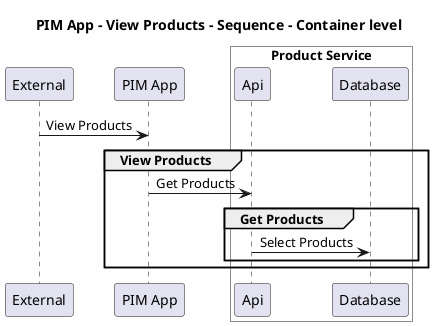 @startuml

title PIM App - View Products - Sequence - Container level

participant "External" as C4InterFlow.SoftwareSystems.ExternalSystem
participant "PIM App" as ECommercePlatform.SoftwareSystems.PIMApp

box "Product Service" #White
    participant "Api" as ECommercePlatform.SoftwareSystems.ProductService.Containers.Api
    participant "Database" as ECommercePlatform.SoftwareSystems.ProductService.Containers.Database
end box


C4InterFlow.SoftwareSystems.ExternalSystem -> ECommercePlatform.SoftwareSystems.PIMApp : View Products
group View Products
ECommercePlatform.SoftwareSystems.PIMApp -> ECommercePlatform.SoftwareSystems.ProductService.Containers.Api : Get Products
group Get Products
ECommercePlatform.SoftwareSystems.ProductService.Containers.Api -> ECommercePlatform.SoftwareSystems.ProductService.Containers.Database : Select Products
end
end


@enduml
